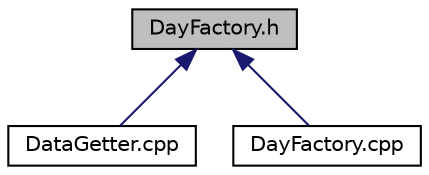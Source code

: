 digraph "DayFactory.h"
{
  edge [fontname="Helvetica",fontsize="10",labelfontname="Helvetica",labelfontsize="10"];
  node [fontname="Helvetica",fontsize="10",shape=record];
  Node9 [label="DayFactory.h",height=0.2,width=0.4,color="black", fillcolor="grey75", style="filled", fontcolor="black"];
  Node9 -> Node10 [dir="back",color="midnightblue",fontsize="10",style="solid",fontname="Helvetica"];
  Node10 [label="DataGetter.cpp",height=0.2,width=0.4,color="black", fillcolor="white", style="filled",URL="$DataGetter_8cpp.html",tooltip="program that gets the weather information we are using from an API "];
  Node9 -> Node11 [dir="back",color="midnightblue",fontsize="10",style="solid",fontname="Helvetica"];
  Node11 [label="DayFactory.cpp",height=0.2,width=0.4,color="black", fillcolor="white", style="filled",URL="$DayFactory_8cpp.html",tooltip="reads in our json file and converts avg, max, and min temperatures from Kelvin to Celsius..."];
}
